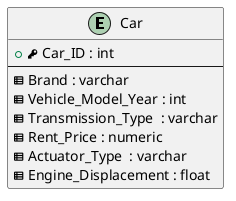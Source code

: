 @startuml
entity "Car" as car
{
  +<&key> Car_ID : int
  --
  <&spreadsheet> Brand : varchar
  <&spreadsheet> Vehicle_Model_Year : int
  <&spreadsheet> Transmission_Type  : varchar
  <&spreadsheet> Rent_Price : numeric
  <&spreadsheet> Actuator_Type  : varchar
  <&spreadsheet> Engine_Displacement : float
}
@enduml